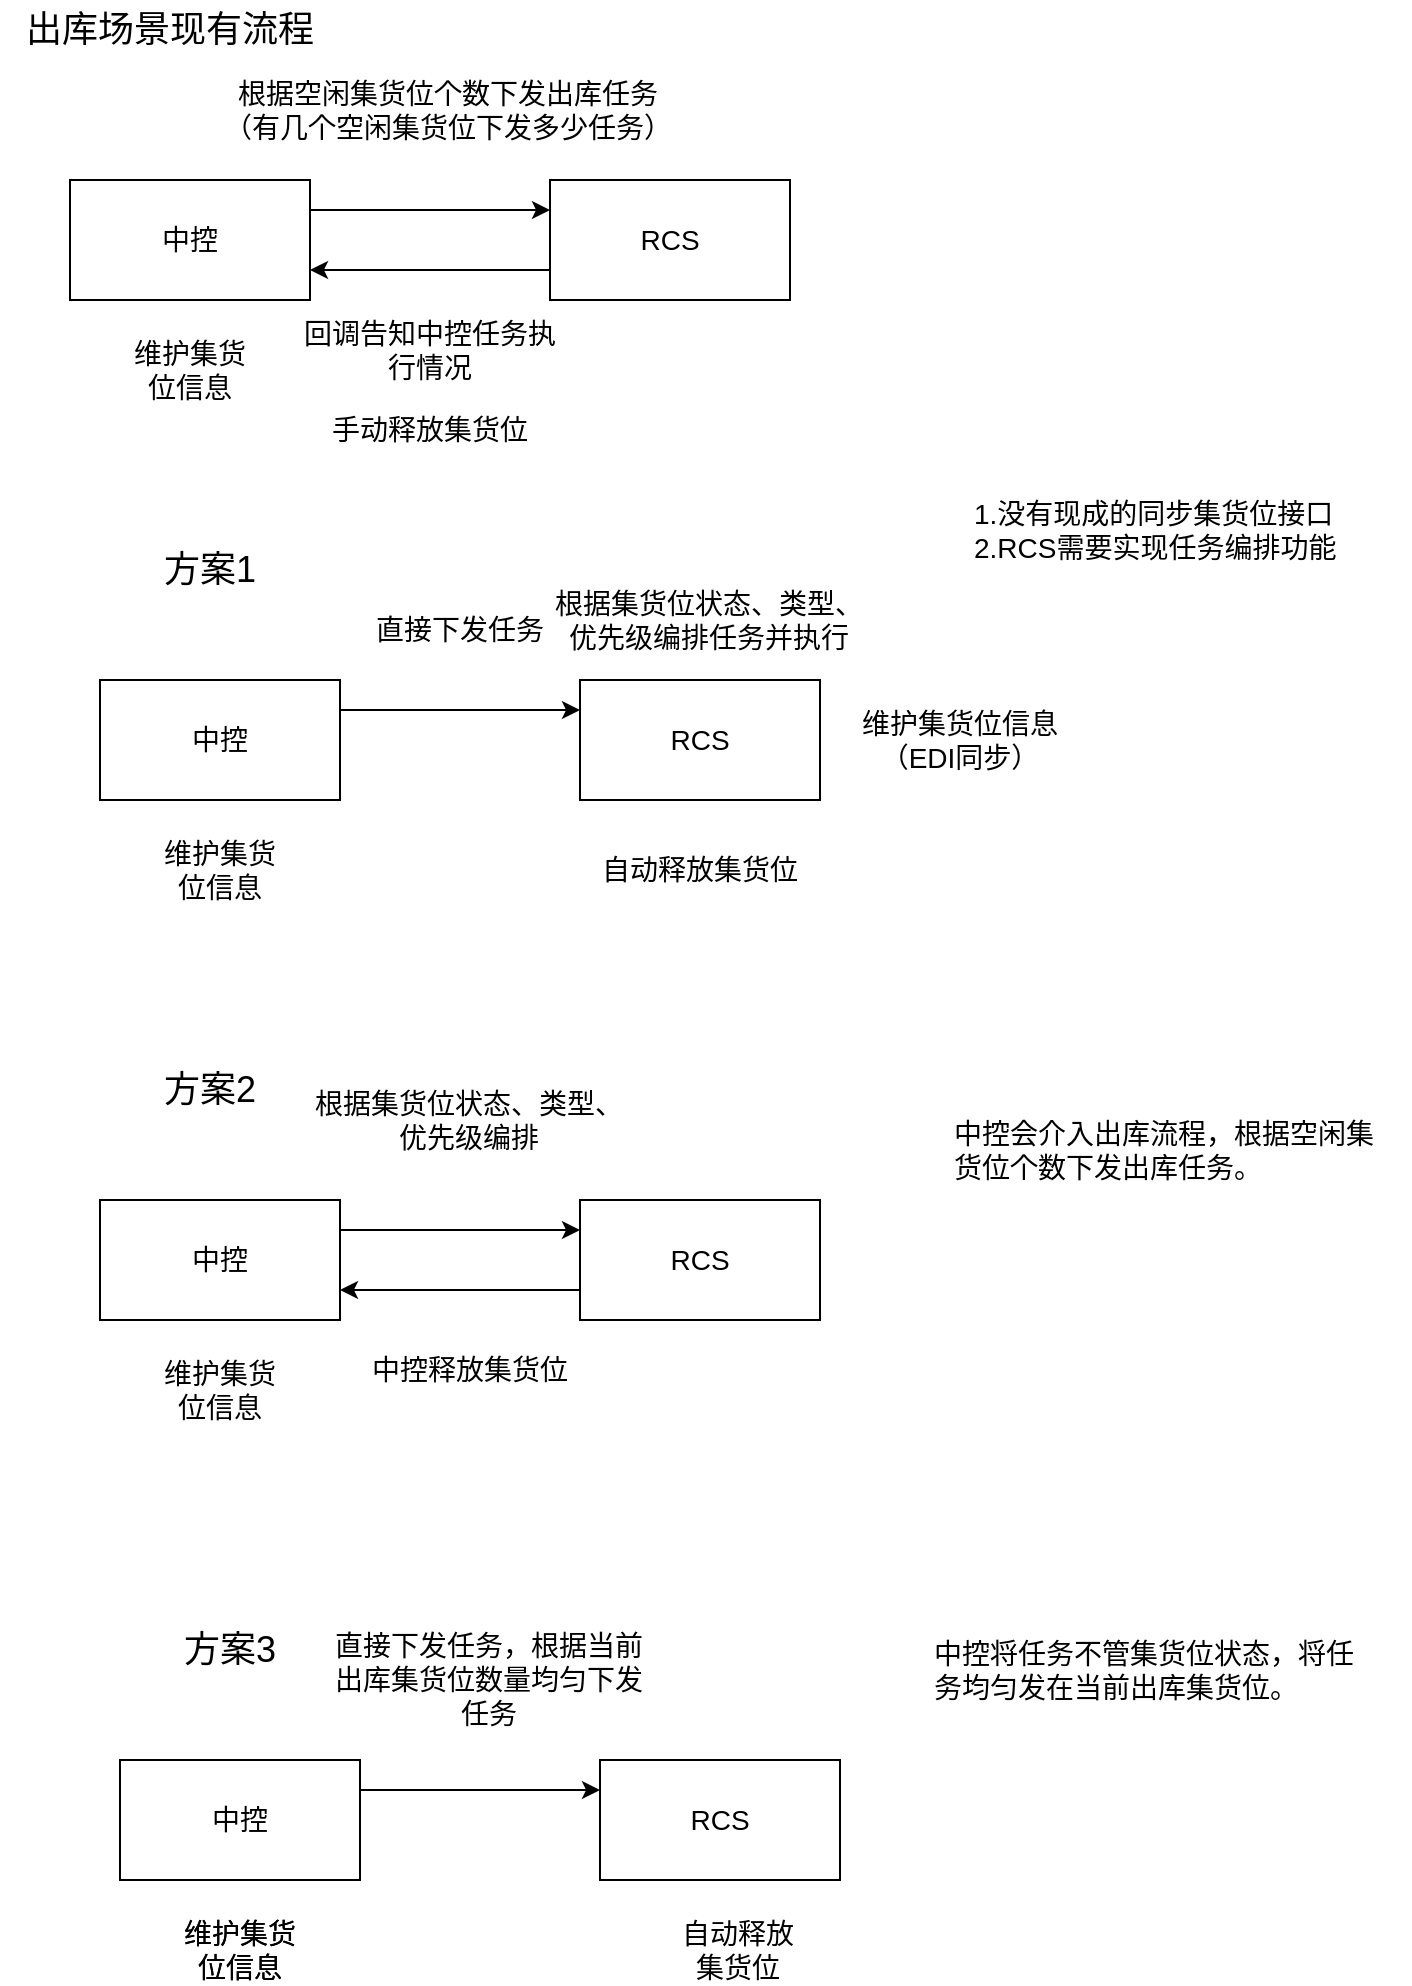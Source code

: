 <mxfile version="17.1.2" type="github">
  <diagram id="IXUXQ47109v5t7RaDtWv" name="Page-1">
    <mxGraphModel dx="981" dy="548" grid="1" gridSize="10" guides="1" tooltips="1" connect="1" arrows="1" fold="1" page="1" pageScale="1" pageWidth="827" pageHeight="1169" math="0" shadow="0">
      <root>
        <mxCell id="0" />
        <mxCell id="1" parent="0" />
        <mxCell id="aahQz9y34NVaybQY-kEW-4" style="edgeStyle=orthogonalEdgeStyle;rounded=0;orthogonalLoop=1;jettySize=auto;html=1;exitX=1;exitY=0.25;exitDx=0;exitDy=0;entryX=0;entryY=0.25;entryDx=0;entryDy=0;fontSize=14;" parent="1" source="aahQz9y34NVaybQY-kEW-1" target="aahQz9y34NVaybQY-kEW-3" edge="1">
          <mxGeometry relative="1" as="geometry" />
        </mxCell>
        <mxCell id="aahQz9y34NVaybQY-kEW-1" value="中控" style="rounded=0;whiteSpace=wrap;html=1;fontSize=14;" parent="1" vertex="1">
          <mxGeometry x="40" y="200" width="120" height="60" as="geometry" />
        </mxCell>
        <mxCell id="aahQz9y34NVaybQY-kEW-2" value="&lt;font style=&quot;font-size: 18px&quot;&gt;出库场景现有流程&lt;/font&gt;" style="text;html=1;strokeColor=none;fillColor=none;align=center;verticalAlign=middle;whiteSpace=wrap;rounded=0;" parent="1" vertex="1">
          <mxGeometry x="5" y="110" width="170" height="30" as="geometry" />
        </mxCell>
        <mxCell id="aahQz9y34NVaybQY-kEW-7" style="edgeStyle=orthogonalEdgeStyle;rounded=0;orthogonalLoop=1;jettySize=auto;html=1;exitX=0;exitY=0.75;exitDx=0;exitDy=0;entryX=1;entryY=0.75;entryDx=0;entryDy=0;fontSize=14;" parent="1" source="aahQz9y34NVaybQY-kEW-3" target="aahQz9y34NVaybQY-kEW-1" edge="1">
          <mxGeometry relative="1" as="geometry" />
        </mxCell>
        <mxCell id="aahQz9y34NVaybQY-kEW-3" value="RCS" style="rounded=0;whiteSpace=wrap;html=1;fontSize=14;" parent="1" vertex="1">
          <mxGeometry x="280" y="200" width="120" height="60" as="geometry" />
        </mxCell>
        <mxCell id="aahQz9y34NVaybQY-kEW-5" value="维护集货位信息" style="text;html=1;strokeColor=none;fillColor=none;align=center;verticalAlign=middle;whiteSpace=wrap;rounded=0;fontSize=14;" parent="1" vertex="1">
          <mxGeometry x="70" y="280" width="60" height="30" as="geometry" />
        </mxCell>
        <mxCell id="aahQz9y34NVaybQY-kEW-6" value="根据空闲集货位个数下发出库任务（有几个空闲集货位下发多少任务）" style="text;html=1;strokeColor=none;fillColor=none;align=center;verticalAlign=middle;whiteSpace=wrap;rounded=0;fontSize=14;" parent="1" vertex="1">
          <mxGeometry x="114" y="150" width="230" height="30" as="geometry" />
        </mxCell>
        <mxCell id="aahQz9y34NVaybQY-kEW-8" value="回调告知中控任务执行情况" style="text;html=1;strokeColor=none;fillColor=none;align=center;verticalAlign=middle;whiteSpace=wrap;rounded=0;fontSize=14;" parent="1" vertex="1">
          <mxGeometry x="150" y="270" width="140" height="30" as="geometry" />
        </mxCell>
        <mxCell id="aahQz9y34NVaybQY-kEW-9" value="手动释放集货位" style="text;html=1;strokeColor=none;fillColor=none;align=center;verticalAlign=middle;whiteSpace=wrap;rounded=0;fontSize=14;" parent="1" vertex="1">
          <mxGeometry x="150" y="310" width="140" height="30" as="geometry" />
        </mxCell>
        <mxCell id="aahQz9y34NVaybQY-kEW-10" style="edgeStyle=orthogonalEdgeStyle;rounded=0;orthogonalLoop=1;jettySize=auto;html=1;exitX=1;exitY=0.25;exitDx=0;exitDy=0;entryX=0;entryY=0.25;entryDx=0;entryDy=0;fontSize=14;" parent="1" source="aahQz9y34NVaybQY-kEW-11" target="aahQz9y34NVaybQY-kEW-14" edge="1">
          <mxGeometry relative="1" as="geometry" />
        </mxCell>
        <mxCell id="aahQz9y34NVaybQY-kEW-11" value="中控" style="rounded=0;whiteSpace=wrap;html=1;fontSize=14;" parent="1" vertex="1">
          <mxGeometry x="55" y="450" width="120" height="60" as="geometry" />
        </mxCell>
        <mxCell id="aahQz9y34NVaybQY-kEW-12" value="&lt;font style=&quot;font-size: 18px&quot;&gt;方案1&lt;/font&gt;" style="text;html=1;strokeColor=none;fillColor=none;align=center;verticalAlign=middle;whiteSpace=wrap;rounded=0;" parent="1" vertex="1">
          <mxGeometry x="25" y="380" width="170" height="30" as="geometry" />
        </mxCell>
        <mxCell id="aahQz9y34NVaybQY-kEW-14" value="RCS" style="rounded=0;whiteSpace=wrap;html=1;fontSize=14;" parent="1" vertex="1">
          <mxGeometry x="295" y="450" width="120" height="60" as="geometry" />
        </mxCell>
        <mxCell id="aahQz9y34NVaybQY-kEW-15" value="维护集货位信息" style="text;html=1;strokeColor=none;fillColor=none;align=center;verticalAlign=middle;whiteSpace=wrap;rounded=0;fontSize=14;" parent="1" vertex="1">
          <mxGeometry x="85" y="530" width="60" height="30" as="geometry" />
        </mxCell>
        <mxCell id="aahQz9y34NVaybQY-kEW-16" value="直接下发任务" style="text;html=1;strokeColor=none;fillColor=none;align=center;verticalAlign=middle;whiteSpace=wrap;rounded=0;fontSize=14;" parent="1" vertex="1">
          <mxGeometry x="165" y="410" width="140" height="30" as="geometry" />
        </mxCell>
        <mxCell id="aahQz9y34NVaybQY-kEW-17" value="根据集货位状态、类型、优先级编排任务并执行" style="text;html=1;strokeColor=none;fillColor=none;align=center;verticalAlign=middle;whiteSpace=wrap;rounded=0;fontSize=14;" parent="1" vertex="1">
          <mxGeometry x="280" y="390" width="159" height="60" as="geometry" />
        </mxCell>
        <mxCell id="aahQz9y34NVaybQY-kEW-19" value="维护集货位信息&lt;br&gt;（EDI同步）" style="text;html=1;strokeColor=none;fillColor=none;align=center;verticalAlign=middle;whiteSpace=wrap;rounded=0;fontSize=14;" parent="1" vertex="1">
          <mxGeometry x="430" y="465" width="110" height="30" as="geometry" />
        </mxCell>
        <mxCell id="EETG0VnKmUu28fvg1394-1" value="自动释放集货位" style="text;html=1;strokeColor=none;fillColor=none;align=center;verticalAlign=middle;whiteSpace=wrap;rounded=0;fontSize=14;" vertex="1" parent="1">
          <mxGeometry x="285" y="530" width="140" height="30" as="geometry" />
        </mxCell>
        <mxCell id="EETG0VnKmUu28fvg1394-2" style="edgeStyle=orthogonalEdgeStyle;rounded=0;orthogonalLoop=1;jettySize=auto;html=1;exitX=1;exitY=0.25;exitDx=0;exitDy=0;entryX=0;entryY=0.25;entryDx=0;entryDy=0;fontSize=14;" edge="1" parent="1" source="EETG0VnKmUu28fvg1394-3" target="EETG0VnKmUu28fvg1394-5">
          <mxGeometry relative="1" as="geometry" />
        </mxCell>
        <mxCell id="EETG0VnKmUu28fvg1394-3" value="中控" style="rounded=0;whiteSpace=wrap;html=1;fontSize=14;" vertex="1" parent="1">
          <mxGeometry x="55" y="710" width="120" height="60" as="geometry" />
        </mxCell>
        <mxCell id="EETG0VnKmUu28fvg1394-4" value="&lt;font style=&quot;font-size: 18px&quot;&gt;方案2&lt;/font&gt;" style="text;html=1;strokeColor=none;fillColor=none;align=center;verticalAlign=middle;whiteSpace=wrap;rounded=0;" vertex="1" parent="1">
          <mxGeometry x="25" y="640" width="170" height="30" as="geometry" />
        </mxCell>
        <mxCell id="EETG0VnKmUu28fvg1394-11" style="edgeStyle=orthogonalEdgeStyle;rounded=0;orthogonalLoop=1;jettySize=auto;html=1;exitX=0;exitY=0.75;exitDx=0;exitDy=0;entryX=1;entryY=0.75;entryDx=0;entryDy=0;" edge="1" parent="1" source="EETG0VnKmUu28fvg1394-5" target="EETG0VnKmUu28fvg1394-3">
          <mxGeometry relative="1" as="geometry" />
        </mxCell>
        <mxCell id="EETG0VnKmUu28fvg1394-5" value="RCS" style="rounded=0;whiteSpace=wrap;html=1;fontSize=14;" vertex="1" parent="1">
          <mxGeometry x="295" y="710" width="120" height="60" as="geometry" />
        </mxCell>
        <mxCell id="EETG0VnKmUu28fvg1394-6" value="维护集货位信息" style="text;html=1;strokeColor=none;fillColor=none;align=center;verticalAlign=middle;whiteSpace=wrap;rounded=0;fontSize=14;" vertex="1" parent="1">
          <mxGeometry x="85" y="790" width="60" height="30" as="geometry" />
        </mxCell>
        <mxCell id="EETG0VnKmUu28fvg1394-8" value="根据集货位状态、类型、优先级编排" style="text;html=1;strokeColor=none;fillColor=none;align=center;verticalAlign=middle;whiteSpace=wrap;rounded=0;fontSize=14;" vertex="1" parent="1">
          <mxGeometry x="160" y="640" width="159" height="60" as="geometry" />
        </mxCell>
        <mxCell id="EETG0VnKmUu28fvg1394-10" value="中控释放集货位" style="text;html=1;strokeColor=none;fillColor=none;align=center;verticalAlign=middle;whiteSpace=wrap;rounded=0;fontSize=14;" vertex="1" parent="1">
          <mxGeometry x="169.5" y="780" width="140" height="30" as="geometry" />
        </mxCell>
        <mxCell id="EETG0VnKmUu28fvg1394-12" style="edgeStyle=orthogonalEdgeStyle;rounded=0;orthogonalLoop=1;jettySize=auto;html=1;exitX=1;exitY=0.25;exitDx=0;exitDy=0;entryX=0;entryY=0.25;entryDx=0;entryDy=0;fontSize=14;" edge="1" parent="1" source="EETG0VnKmUu28fvg1394-13" target="EETG0VnKmUu28fvg1394-16">
          <mxGeometry relative="1" as="geometry" />
        </mxCell>
        <mxCell id="EETG0VnKmUu28fvg1394-13" value="中控" style="rounded=0;whiteSpace=wrap;html=1;fontSize=14;" vertex="1" parent="1">
          <mxGeometry x="65" y="990" width="120" height="60" as="geometry" />
        </mxCell>
        <mxCell id="EETG0VnKmUu28fvg1394-14" value="&lt;font style=&quot;font-size: 18px&quot;&gt;方案3&lt;/font&gt;" style="text;html=1;strokeColor=none;fillColor=none;align=center;verticalAlign=middle;whiteSpace=wrap;rounded=0;" vertex="1" parent="1">
          <mxGeometry x="35" y="920" width="170" height="30" as="geometry" />
        </mxCell>
        <mxCell id="EETG0VnKmUu28fvg1394-16" value="RCS" style="rounded=0;whiteSpace=wrap;html=1;fontSize=14;" vertex="1" parent="1">
          <mxGeometry x="305" y="990" width="120" height="60" as="geometry" />
        </mxCell>
        <mxCell id="EETG0VnKmUu28fvg1394-17" value="维护集货位信息" style="text;html=1;strokeColor=none;fillColor=none;align=center;verticalAlign=middle;whiteSpace=wrap;rounded=0;fontSize=14;" vertex="1" parent="1">
          <mxGeometry x="95" y="1070" width="60" height="30" as="geometry" />
        </mxCell>
        <mxCell id="EETG0VnKmUu28fvg1394-18" value="直接下发任务，根据当前出库集货位数量均匀下发任务" style="text;html=1;strokeColor=none;fillColor=none;align=center;verticalAlign=middle;whiteSpace=wrap;rounded=0;fontSize=14;" vertex="1" parent="1">
          <mxGeometry x="169.5" y="920" width="159" height="60" as="geometry" />
        </mxCell>
        <mxCell id="EETG0VnKmUu28fvg1394-20" value="1.没有现成的同步集货位接口&lt;br&gt;2.RCS需要实现任务编排功能" style="text;html=1;strokeColor=none;fillColor=none;align=left;verticalAlign=middle;whiteSpace=wrap;rounded=0;fontSize=14;" vertex="1" parent="1">
          <mxGeometry x="490" y="360" width="220" height="30" as="geometry" />
        </mxCell>
        <mxCell id="EETG0VnKmUu28fvg1394-21" value="中控会介入出库流程，根据空闲集货位个数下发出库任务。" style="text;html=1;strokeColor=none;fillColor=none;align=left;verticalAlign=middle;whiteSpace=wrap;rounded=0;fontSize=14;" vertex="1" parent="1">
          <mxGeometry x="480" y="670" width="220" height="30" as="geometry" />
        </mxCell>
        <mxCell id="EETG0VnKmUu28fvg1394-22" value="中控将任务不管集货位状态，将任务均匀发在当前出库集货位。" style="text;html=1;strokeColor=none;fillColor=none;align=left;verticalAlign=middle;whiteSpace=wrap;rounded=0;fontSize=14;" vertex="1" parent="1">
          <mxGeometry x="470" y="930" width="220" height="30" as="geometry" />
        </mxCell>
        <mxCell id="EETG0VnKmUu28fvg1394-23" value="维护集货位信息" style="text;html=1;strokeColor=none;fillColor=none;align=center;verticalAlign=middle;whiteSpace=wrap;rounded=0;fontSize=14;" vertex="1" parent="1">
          <mxGeometry x="95" y="1070" width="60" height="30" as="geometry" />
        </mxCell>
        <mxCell id="EETG0VnKmUu28fvg1394-24" value="自动释放集货位" style="text;html=1;strokeColor=none;fillColor=none;align=center;verticalAlign=middle;whiteSpace=wrap;rounded=0;fontSize=14;" vertex="1" parent="1">
          <mxGeometry x="344" y="1070" width="60" height="30" as="geometry" />
        </mxCell>
      </root>
    </mxGraphModel>
  </diagram>
</mxfile>

